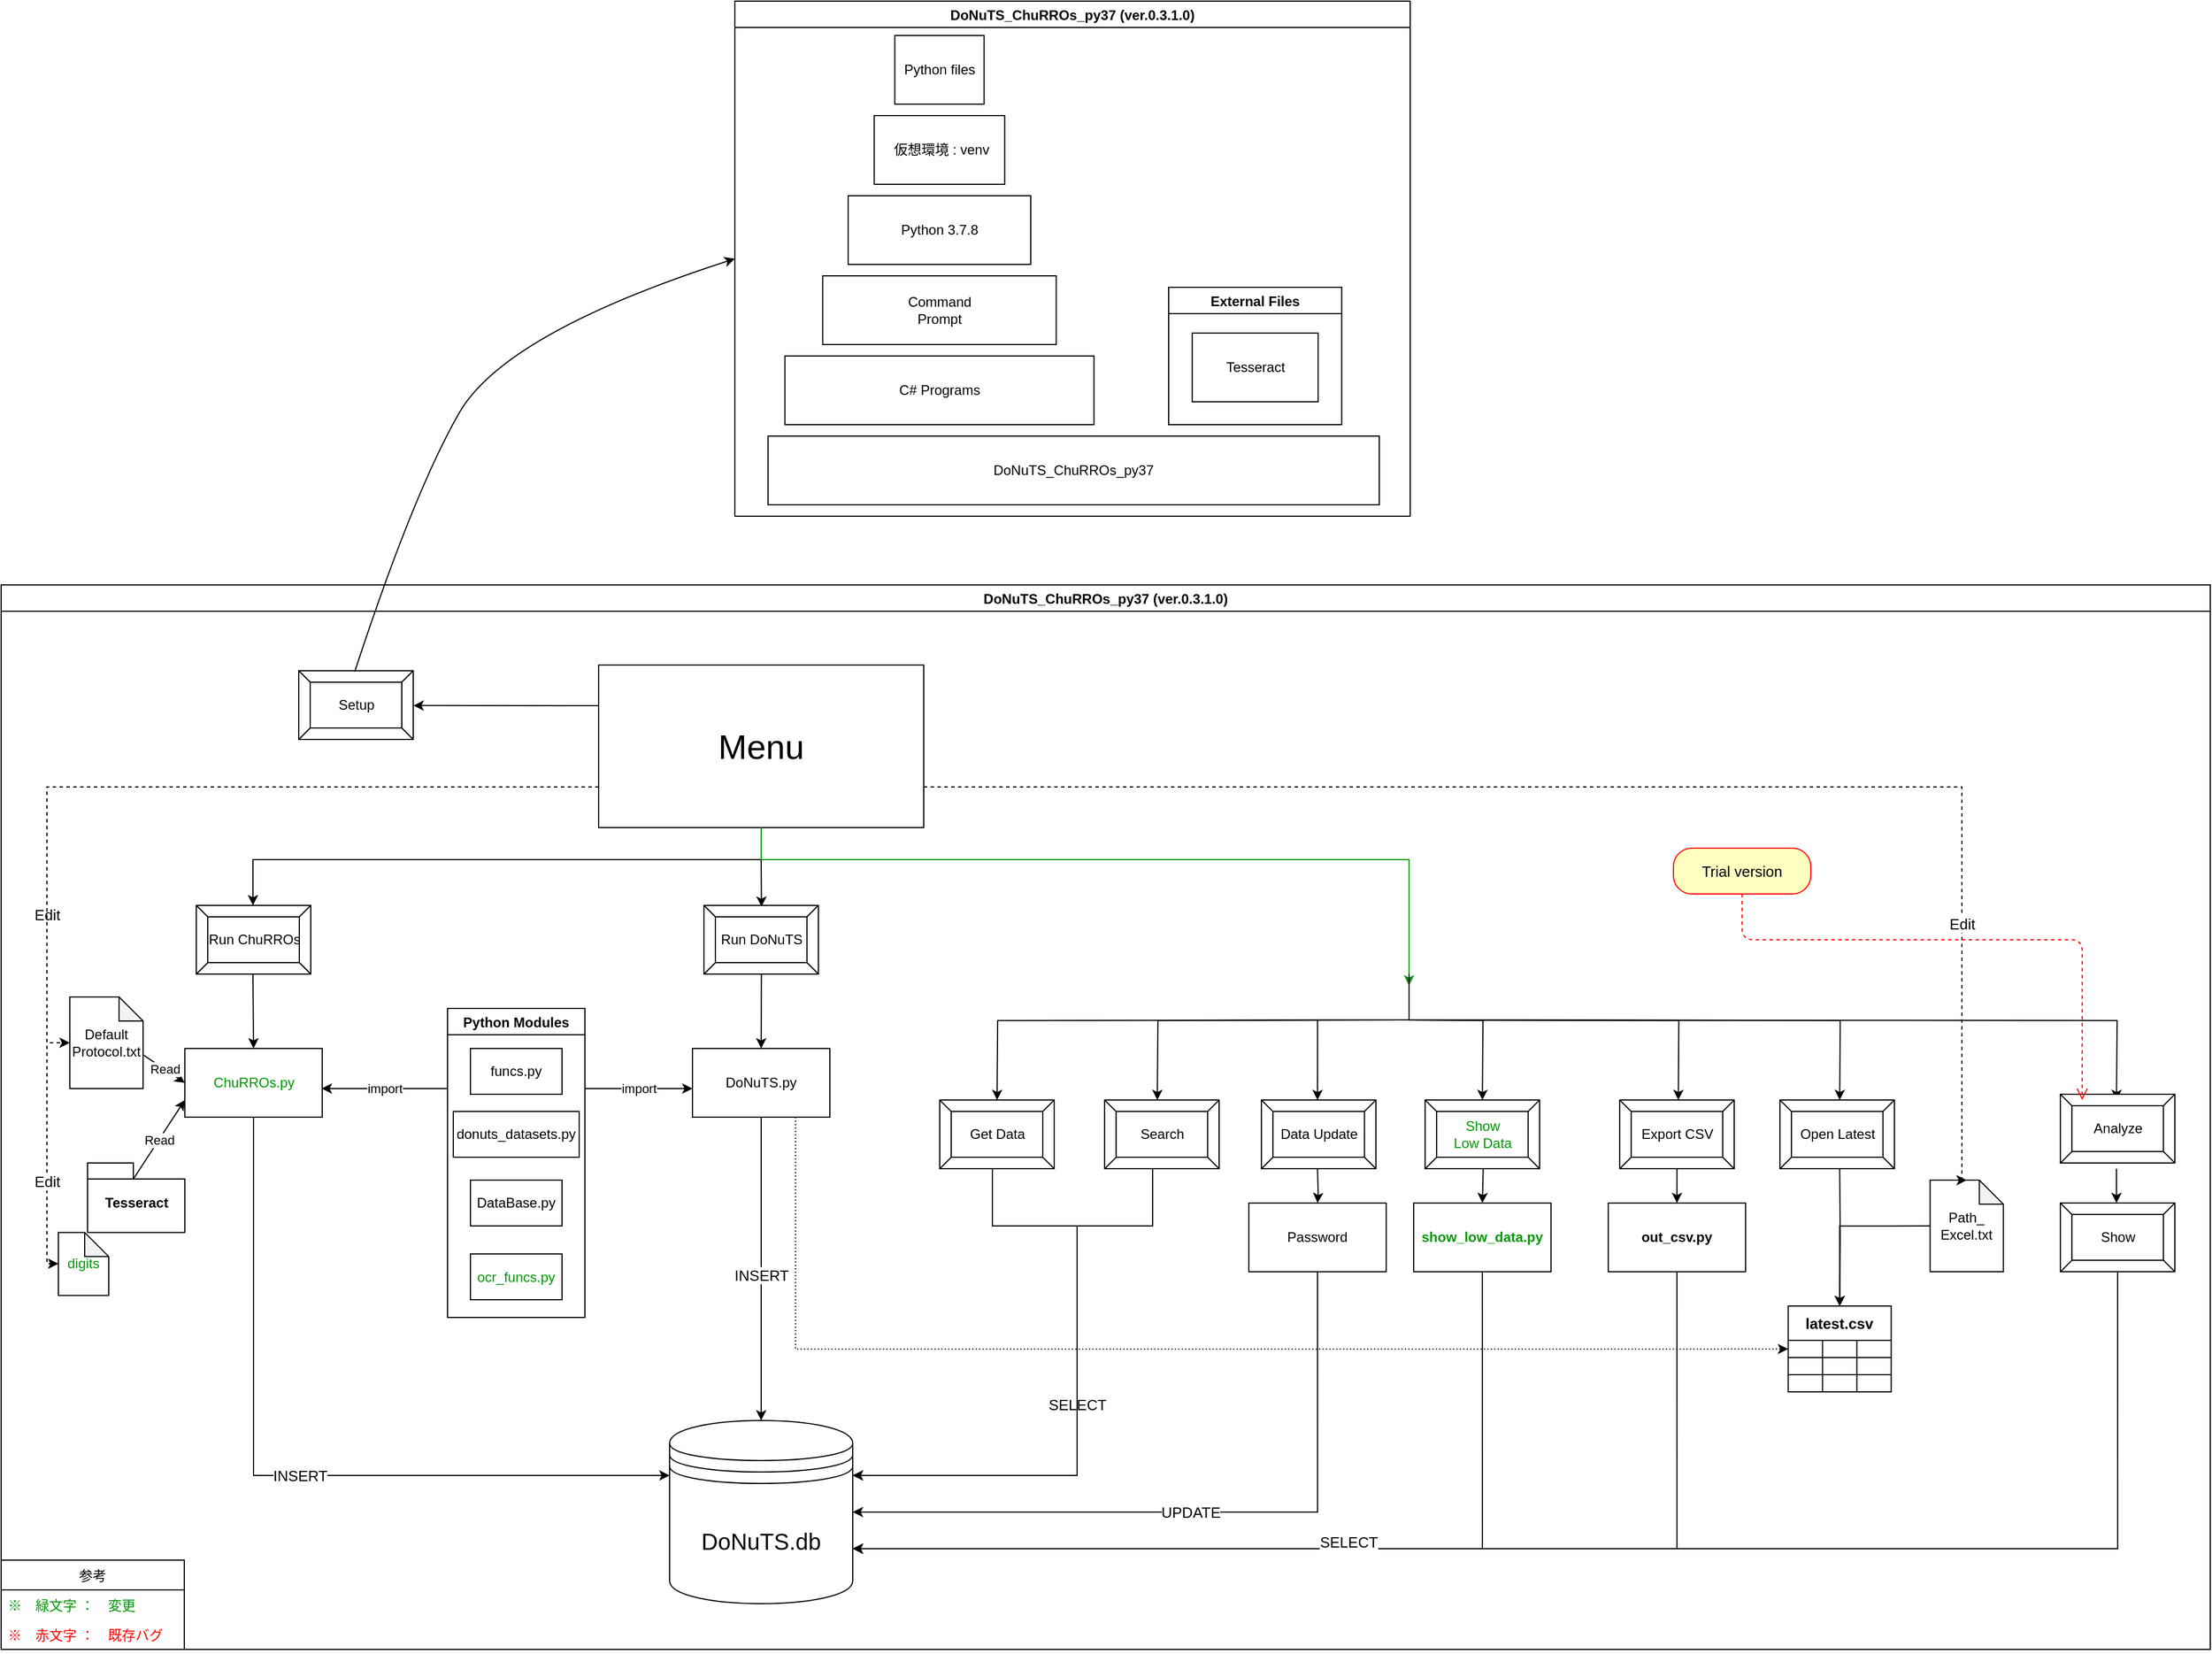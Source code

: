 <mxfile version="14.6.13" type="device"><diagram id="hFtA8oF1jo5b9-ZQdHIC" name="ページ1"><mxGraphModel dx="2378" dy="2378" grid="1" gridSize="10" guides="1" tooltips="1" connect="1" arrows="1" fold="1" page="1" pageScale="1" pageWidth="827" pageHeight="1169" math="0" shadow="0"><root><mxCell id="0"/><mxCell id="1" parent="0"/><mxCell id="qu4cTeqrcuANkq5eeZUC-40" value="" style="edgeStyle=orthogonalEdgeStyle;rounded=0;orthogonalLoop=1;jettySize=auto;html=1;entryX=0.503;entryY=0.019;entryDx=0;entryDy=0;entryPerimeter=0;" parent="1" source="qu4cTeqrcuANkq5eeZUC-38" target="I3XVPHtXzccxUveF5Yrp-20" edge="1"><mxGeometry relative="1" as="geometry"><mxPoint x="414" y="260.0" as="targetPoint"/></mxGeometry></mxCell><mxCell id="qu4cTeqrcuANkq5eeZUC-38" value="&lt;font style=&quot;font-size: 30px&quot;&gt;Menu&lt;/font&gt;" style="rounded=0;whiteSpace=wrap;html=1;" parent="1" vertex="1"><mxGeometry x="272" y="50" width="284" height="142" as="geometry"/></mxCell><mxCell id="qu4cTeqrcuANkq5eeZUC-46" value="" style="edgeStyle=orthogonalEdgeStyle;rounded=0;orthogonalLoop=1;jettySize=auto;html=1;exitX=0.5;exitY=1;exitDx=0;exitDy=0;entryX=0.5;entryY=0;entryDx=0;entryDy=0;" parent="1" source="qu4cTeqrcuANkq5eeZUC-38" edge="1"><mxGeometry relative="1" as="geometry"><mxPoint x="424" y="202" as="sourcePoint"/><mxPoint x="-30" y="260" as="targetPoint"/><Array as="points"><mxPoint x="414" y="220"/><mxPoint x="-30" y="220"/></Array></mxGeometry></mxCell><mxCell id="qu4cTeqrcuANkq5eeZUC-61" value="Python Modules" style="swimlane;" parent="1" vertex="1"><mxGeometry x="140" y="350" width="120" height="270" as="geometry"/></mxCell><mxCell id="qu4cTeqrcuANkq5eeZUC-62" value="funcs.py" style="rounded=0;whiteSpace=wrap;html=1;" parent="qu4cTeqrcuANkq5eeZUC-61" vertex="1"><mxGeometry x="20" y="35" width="80" height="40" as="geometry"/></mxCell><mxCell id="qu4cTeqrcuANkq5eeZUC-64" value="donuts_datasets.py" style="rounded=0;whiteSpace=wrap;html=1;" parent="qu4cTeqrcuANkq5eeZUC-61" vertex="1"><mxGeometry x="5" y="90" width="110" height="40" as="geometry"/></mxCell><mxCell id="qu4cTeqrcuANkq5eeZUC-65" value="DataBase.py" style="rounded=0;whiteSpace=wrap;html=1;" parent="qu4cTeqrcuANkq5eeZUC-61" vertex="1"><mxGeometry x="20" y="150" width="80" height="40" as="geometry"/></mxCell><mxCell id="qu4cTeqrcuANkq5eeZUC-66" value="&lt;font color=&quot;#009605&quot;&gt;ocr_funcs.py&lt;/font&gt;" style="rounded=0;whiteSpace=wrap;html=1;" parent="qu4cTeqrcuANkq5eeZUC-61" vertex="1"><mxGeometry x="20" y="214.5" width="80" height="40" as="geometry"/></mxCell><mxCell id="qu4cTeqrcuANkq5eeZUC-67" value="" style="endArrow=classic;html=1;entryX=1;entryY=0.5;entryDx=0;entryDy=0;" parent="1" edge="1"><mxGeometry relative="1" as="geometry"><mxPoint x="140" y="420" as="sourcePoint"/><mxPoint x="30" y="420.0" as="targetPoint"/></mxGeometry></mxCell><mxCell id="qu4cTeqrcuANkq5eeZUC-68" value="import" style="edgeLabel;resizable=0;html=1;align=center;verticalAlign=middle;" parent="qu4cTeqrcuANkq5eeZUC-67" connectable="0" vertex="1"><mxGeometry relative="1" as="geometry"/></mxCell><mxCell id="qu4cTeqrcuANkq5eeZUC-72" value="" style="endArrow=classic;html=1;entryX=0;entryY=0.5;entryDx=0;entryDy=0;" parent="1" edge="1"><mxGeometry relative="1" as="geometry"><mxPoint x="260" y="420" as="sourcePoint"/><mxPoint x="354" y="420" as="targetPoint"/></mxGeometry></mxCell><mxCell id="qu4cTeqrcuANkq5eeZUC-73" value="import" style="edgeLabel;resizable=0;html=1;align=center;verticalAlign=middle;" parent="qu4cTeqrcuANkq5eeZUC-72" connectable="0" vertex="1"><mxGeometry relative="1" as="geometry"/></mxCell><mxCell id="qu4cTeqrcuANkq5eeZUC-74" value="" style="endArrow=classic;html=1;exitX=0.5;exitY=1;exitDx=0;exitDy=0;entryX=0.5;entryY=0;entryDx=0;entryDy=0;" parent="1" target="I3XVPHtXzccxUveF5Yrp-1" edge="1"><mxGeometry width="50" height="50" relative="1" as="geometry"><mxPoint x="-30" y="320" as="sourcePoint"/><mxPoint x="-30" y="350.0" as="targetPoint"/></mxGeometry></mxCell><mxCell id="qu4cTeqrcuANkq5eeZUC-85" value="" style="edgeStyle=orthogonalEdgeStyle;rounded=0;orthogonalLoop=1;jettySize=auto;html=1;" parent="1" target="qu4cTeqrcuANkq5eeZUC-84" edge="1"><mxGeometry relative="1" as="geometry"><mxPoint x="900.06" y="490.06" as="sourcePoint"/></mxGeometry></mxCell><mxCell id="qu4cTeqrcuANkq5eeZUC-84" value="Password" style="rounded=0;whiteSpace=wrap;html=1;" parent="1" vertex="1"><mxGeometry x="840.06" y="520.06" width="120" height="60" as="geometry"/></mxCell><mxCell id="qu4cTeqrcuANkq5eeZUC-89" value="&lt;font style=&quot;font-size: 20px&quot;&gt;DoNuTS.db&lt;/font&gt;" style="shape=datastore;whiteSpace=wrap;html=1;" parent="1" vertex="1"><mxGeometry x="334" y="710" width="160" height="160" as="geometry"/></mxCell><mxCell id="qu4cTeqrcuANkq5eeZUC-94" value="" style="edgeStyle=orthogonalEdgeStyle;rounded=0;orthogonalLoop=1;jettySize=auto;html=1;exitX=0.5;exitY=1;exitDx=0;exitDy=0;entryX=0;entryY=0.3;entryDx=0;entryDy=0;" parent="1" source="I3XVPHtXzccxUveF5Yrp-1" target="qu4cTeqrcuANkq5eeZUC-89" edge="1"><mxGeometry relative="1" as="geometry"><mxPoint x="-30" y="570.0" as="sourcePoint"/><mxPoint x="80" y="798" as="targetPoint"/></mxGeometry></mxCell><mxCell id="qu4cTeqrcuANkq5eeZUC-95" value="INSERT" style="edgeLabel;html=1;align=center;verticalAlign=middle;resizable=0;points=[];fontSize=13;" parent="qu4cTeqrcuANkq5eeZUC-94" vertex="1" connectable="0"><mxGeometry x="0.043" relative="1" as="geometry"><mxPoint as="offset"/></mxGeometry></mxCell><mxCell id="qu4cTeqrcuANkq5eeZUC-96" value="" style="edgeStyle=orthogonalEdgeStyle;rounded=0;orthogonalLoop=1;jettySize=auto;html=1;exitX=0.5;exitY=1;exitDx=0;exitDy=0;entryX=0.5;entryY=0;entryDx=0;entryDy=0;" parent="1" target="qu4cTeqrcuANkq5eeZUC-89" edge="1" source="I3XVPHtXzccxUveF5Yrp-8"><mxGeometry relative="1" as="geometry"><mxPoint x="414" y="460" as="sourcePoint"/><mxPoint x="344" y="768" as="targetPoint"/></mxGeometry></mxCell><mxCell id="qu4cTeqrcuANkq5eeZUC-97" value="INSERT" style="edgeLabel;html=1;align=center;verticalAlign=middle;resizable=0;points=[];fontSize=13;" parent="qu4cTeqrcuANkq5eeZUC-96" vertex="1" connectable="0"><mxGeometry x="0.043" relative="1" as="geometry"><mxPoint as="offset"/></mxGeometry></mxCell><mxCell id="qu4cTeqrcuANkq5eeZUC-104" value="" style="group" parent="1" vertex="1" connectable="0"><mxGeometry x="616" y="540" width="140" height="218" as="geometry"/></mxCell><mxCell id="qu4cTeqrcuANkq5eeZUC-98" value="" style="edgeStyle=orthogonalEdgeStyle;rounded=0;orthogonalLoop=1;jettySize=auto;html=1;exitX=0.5;exitY=1;exitDx=0;exitDy=0;entryX=1;entryY=0.3;entryDx=0;entryDy=0;" parent="qu4cTeqrcuANkq5eeZUC-104" target="qu4cTeqrcuANkq5eeZUC-89" edge="1"><mxGeometry relative="1" as="geometry"><mxPoint y="-52.742" as="sourcePoint"/><mxPoint x="-0.5" y="166.528" as="targetPoint"/><Array as="points"><mxPoint/><mxPoint x="74"/><mxPoint x="74" y="218"/></Array></mxGeometry></mxCell><mxCell id="qu4cTeqrcuANkq5eeZUC-99" value="SELECT" style="edgeLabel;html=1;align=center;verticalAlign=middle;resizable=0;points=[];fontSize=13;" parent="qu4cTeqrcuANkq5eeZUC-98" vertex="1" connectable="0"><mxGeometry x="0.043" relative="1" as="geometry"><mxPoint as="offset"/></mxGeometry></mxCell><mxCell id="qu4cTeqrcuANkq5eeZUC-102" value="" style="edgeStyle=orthogonalEdgeStyle;rounded=0;orthogonalLoop=1;jettySize=auto;html=1;exitX=0.5;exitY=1;exitDx=0;exitDy=0;entryX=1;entryY=0.3;entryDx=0;entryDy=0;" parent="qu4cTeqrcuANkq5eeZUC-104" target="qu4cTeqrcuANkq5eeZUC-89" edge="1"><mxGeometry relative="1" as="geometry"><mxPoint x="140" y="-52.742" as="sourcePoint"/><mxPoint x="-112" y="225.569" as="targetPoint"/><Array as="points"><mxPoint x="140"/><mxPoint x="74"/><mxPoint x="74" y="218"/></Array></mxGeometry></mxCell><mxCell id="qu4cTeqrcuANkq5eeZUC-105" value="" style="edgeStyle=orthogonalEdgeStyle;rounded=0;orthogonalLoop=1;jettySize=auto;html=1;exitX=0.5;exitY=1;exitDx=0;exitDy=0;entryX=1;entryY=0.5;entryDx=0;entryDy=0;" parent="1" source="qu4cTeqrcuANkq5eeZUC-84" target="qu4cTeqrcuANkq5eeZUC-89" edge="1"><mxGeometry relative="1" as="geometry"><mxPoint x="895.5" y="520" as="sourcePoint"/><mxPoint x="895.5" y="770" as="targetPoint"/></mxGeometry></mxCell><mxCell id="qu4cTeqrcuANkq5eeZUC-106" value="UPDATE" style="edgeLabel;html=1;align=center;verticalAlign=middle;resizable=0;points=[];fontSize=13;" parent="qu4cTeqrcuANkq5eeZUC-105" vertex="1" connectable="0"><mxGeometry x="0.043" relative="1" as="geometry"><mxPoint as="offset"/></mxGeometry></mxCell><mxCell id="qu4cTeqrcuANkq5eeZUC-115" value="latest.csv" style="shape=table;html=1;whiteSpace=wrap;startSize=30;container=1;collapsible=0;childLayout=tableLayout;fontStyle=1;align=center;fontSize=13;" parent="1" vertex="1"><mxGeometry x="1311.24" y="610.06" width="90" height="75" as="geometry"/></mxCell><mxCell id="qu4cTeqrcuANkq5eeZUC-116" value="" style="shape=partialRectangle;html=1;whiteSpace=wrap;collapsible=0;dropTarget=0;pointerEvents=0;fillColor=none;top=0;left=0;bottom=0;right=0;points=[[0,0.5],[1,0.5]];portConstraint=eastwest;" parent="qu4cTeqrcuANkq5eeZUC-115" vertex="1"><mxGeometry y="30" width="90" height="15" as="geometry"/></mxCell><mxCell id="qu4cTeqrcuANkq5eeZUC-117" value="" style="shape=partialRectangle;html=1;whiteSpace=wrap;connectable=0;fillColor=none;top=0;left=0;bottom=0;right=0;overflow=hidden;" parent="qu4cTeqrcuANkq5eeZUC-116" vertex="1"><mxGeometry width="30" height="15" as="geometry"/></mxCell><mxCell id="qu4cTeqrcuANkq5eeZUC-118" value="" style="shape=partialRectangle;html=1;whiteSpace=wrap;connectable=0;fillColor=none;top=0;left=0;bottom=0;right=0;overflow=hidden;" parent="qu4cTeqrcuANkq5eeZUC-116" vertex="1"><mxGeometry x="30" width="30" height="15" as="geometry"/></mxCell><mxCell id="qu4cTeqrcuANkq5eeZUC-119" value="" style="shape=partialRectangle;html=1;whiteSpace=wrap;connectable=0;fillColor=none;top=0;left=0;bottom=0;right=0;overflow=hidden;" parent="qu4cTeqrcuANkq5eeZUC-116" vertex="1"><mxGeometry x="60" width="30" height="15" as="geometry"/></mxCell><mxCell id="qu4cTeqrcuANkq5eeZUC-120" value="" style="shape=partialRectangle;html=1;whiteSpace=wrap;collapsible=0;dropTarget=0;pointerEvents=0;fillColor=none;top=0;left=0;bottom=0;right=0;points=[[0,0.5],[1,0.5]];portConstraint=eastwest;" parent="qu4cTeqrcuANkq5eeZUC-115" vertex="1"><mxGeometry y="45" width="90" height="15" as="geometry"/></mxCell><mxCell id="qu4cTeqrcuANkq5eeZUC-121" value="" style="shape=partialRectangle;html=1;whiteSpace=wrap;connectable=0;fillColor=none;top=0;left=0;bottom=0;right=0;overflow=hidden;" parent="qu4cTeqrcuANkq5eeZUC-120" vertex="1"><mxGeometry width="30" height="15" as="geometry"/></mxCell><mxCell id="qu4cTeqrcuANkq5eeZUC-122" value="" style="shape=partialRectangle;html=1;whiteSpace=wrap;connectable=0;fillColor=none;top=0;left=0;bottom=0;right=0;overflow=hidden;" parent="qu4cTeqrcuANkq5eeZUC-120" vertex="1"><mxGeometry x="30" width="30" height="15" as="geometry"/></mxCell><mxCell id="qu4cTeqrcuANkq5eeZUC-123" value="" style="shape=partialRectangle;html=1;whiteSpace=wrap;connectable=0;fillColor=none;top=0;left=0;bottom=0;right=0;overflow=hidden;" parent="qu4cTeqrcuANkq5eeZUC-120" vertex="1"><mxGeometry x="60" width="30" height="15" as="geometry"/></mxCell><mxCell id="qu4cTeqrcuANkq5eeZUC-124" value="" style="shape=partialRectangle;html=1;whiteSpace=wrap;collapsible=0;dropTarget=0;pointerEvents=0;fillColor=none;top=0;left=0;bottom=0;right=0;points=[[0,0.5],[1,0.5]];portConstraint=eastwest;" parent="qu4cTeqrcuANkq5eeZUC-115" vertex="1"><mxGeometry y="60" width="90" height="15" as="geometry"/></mxCell><mxCell id="qu4cTeqrcuANkq5eeZUC-125" value="" style="shape=partialRectangle;html=1;whiteSpace=wrap;connectable=0;fillColor=none;top=0;left=0;bottom=0;right=0;overflow=hidden;" parent="qu4cTeqrcuANkq5eeZUC-124" vertex="1"><mxGeometry width="30" height="15" as="geometry"/></mxCell><mxCell id="qu4cTeqrcuANkq5eeZUC-126" value="" style="shape=partialRectangle;html=1;whiteSpace=wrap;connectable=0;fillColor=none;top=0;left=0;bottom=0;right=0;overflow=hidden;" parent="qu4cTeqrcuANkq5eeZUC-124" vertex="1"><mxGeometry x="30" width="30" height="15" as="geometry"/></mxCell><mxCell id="qu4cTeqrcuANkq5eeZUC-127" value="" style="shape=partialRectangle;html=1;whiteSpace=wrap;connectable=0;fillColor=none;top=0;left=0;bottom=0;right=0;overflow=hidden;" parent="qu4cTeqrcuANkq5eeZUC-124" vertex="1"><mxGeometry x="60" width="30" height="15" as="geometry"/></mxCell><mxCell id="qu4cTeqrcuANkq5eeZUC-135" value="" style="edgeStyle=orthogonalEdgeStyle;rounded=0;orthogonalLoop=1;jettySize=auto;html=1;dashed=1;dashPattern=1 2;entryX=0;entryY=0.5;entryDx=0;entryDy=0;exitX=0.75;exitY=1;exitDx=0;exitDy=0;" parent="1" target="qu4cTeqrcuANkq5eeZUC-116" edge="1" source="I3XVPHtXzccxUveF5Yrp-8"><mxGeometry relative="1" as="geometry"><mxPoint x="470" y="460" as="sourcePoint"/><mxPoint x="1040" y="600" as="targetPoint"/><Array as="points"><mxPoint x="444" y="648"/></Array></mxGeometry></mxCell><mxCell id="qu4cTeqrcuANkq5eeZUC-139" value="" style="edgeStyle=orthogonalEdgeStyle;rounded=0;orthogonalLoop=1;jettySize=auto;html=1;exitX=0.5;exitY=1;exitDx=0;exitDy=0;entryX=0.5;entryY=0;entryDx=0;entryDy=0;" parent="1" target="qu4cTeqrcuANkq5eeZUC-115" edge="1"><mxGeometry relative="1" as="geometry"><mxPoint x="1356.24" y="490.06" as="sourcePoint"/><mxPoint x="1356.24" y="580.06" as="targetPoint"/></mxGeometry></mxCell><mxCell id="qu4cTeqrcuANkq5eeZUC-141" value="Path_&lt;br&gt;Excel.txt" style="shape=note;whiteSpace=wrap;html=1;backgroundOutline=1;darkOpacity=0.05;size=21;" parent="1" vertex="1"><mxGeometry x="1435.24" y="500.06" width="64" height="80" as="geometry"/></mxCell><mxCell id="qu4cTeqrcuANkq5eeZUC-142" value="" style="edgeStyle=orthogonalEdgeStyle;rounded=0;orthogonalLoop=1;jettySize=auto;html=1;exitX=0;exitY=0.5;exitDx=0;exitDy=0;entryX=0.5;entryY=0;entryDx=0;entryDy=0;exitPerimeter=0;" parent="1" source="qu4cTeqrcuANkq5eeZUC-141" target="qu4cTeqrcuANkq5eeZUC-115" edge="1"><mxGeometry relative="1" as="geometry"><mxPoint x="1366.24" y="500.06" as="sourcePoint"/><mxPoint x="1366.24" y="597.06" as="targetPoint"/><Array as="points"><mxPoint x="1356.24" y="540.06"/></Array></mxGeometry></mxCell><mxCell id="qu4cTeqrcuANkq5eeZUC-146" value="" style="edgeStyle=orthogonalEdgeStyle;rounded=0;orthogonalLoop=1;jettySize=auto;html=1;exitX=0.5;exitY=1;exitDx=0;exitDy=0;entryX=0.5;entryY=0;entryDx=0;entryDy=0;" parent="1" target="I3XVPHtXzccxUveF5Yrp-10" edge="1"><mxGeometry relative="1" as="geometry"><mxPoint x="1215.24" y="490.06" as="sourcePoint"/><mxPoint x="1284.06" y="510.06" as="targetPoint"/></mxGeometry></mxCell><mxCell id="qu4cTeqrcuANkq5eeZUC-155" value="" style="edgeStyle=orthogonalEdgeStyle;rounded=0;orthogonalLoop=1;jettySize=auto;html=1;exitX=0.5;exitY=1;exitDx=0;exitDy=0;entryX=0.5;entryY=0;entryDx=0;entryDy=0;" parent="1" target="I3XVPHtXzccxUveF5Yrp-9" edge="1"><mxGeometry relative="1" as="geometry"><mxPoint x="1044.82" y="490.06" as="sourcePoint"/><mxPoint x="1064.06" y="510.06" as="targetPoint"/></mxGeometry></mxCell><mxCell id="qu4cTeqrcuANkq5eeZUC-158" value="" style="group" parent="1" vertex="1" connectable="0"><mxGeometry x="1041" y="822" width="170" as="geometry"/></mxCell><mxCell id="qu4cTeqrcuANkq5eeZUC-161" value="" style="edgeStyle=orthogonalEdgeStyle;rounded=0;orthogonalLoop=1;jettySize=auto;html=1;exitX=0.5;exitY=1;exitDx=0;exitDy=0;strokeColor=#009605;" parent="1" source="qu4cTeqrcuANkq5eeZUC-38" edge="1"><mxGeometry relative="1" as="geometry"><mxPoint x="424" y="202" as="sourcePoint"/><mxPoint x="980" y="330" as="targetPoint"/><Array as="points"><mxPoint x="414" y="220"/><mxPoint x="980" y="220"/></Array></mxGeometry></mxCell><mxCell id="qu4cTeqrcuANkq5eeZUC-162" value="" style="edgeStyle=orthogonalEdgeStyle;rounded=0;orthogonalLoop=1;jettySize=auto;html=1;exitX=0.5;exitY=1;exitDx=0;exitDy=0;entryX=0.5;entryY=0;entryDx=0;entryDy=0;" parent="1" edge="1"><mxGeometry relative="1" as="geometry"><mxPoint x="974.06" y="360.06" as="sourcePoint"/><mxPoint x="620.06" y="430.06" as="targetPoint"/></mxGeometry></mxCell><mxCell id="qu4cTeqrcuANkq5eeZUC-163" value="" style="edgeStyle=orthogonalEdgeStyle;rounded=0;orthogonalLoop=1;jettySize=auto;html=1;exitX=0.5;exitY=1;exitDx=0;exitDy=0;entryX=0.5;entryY=0;entryDx=0;entryDy=0;" parent="1" edge="1"><mxGeometry relative="1" as="geometry"><mxPoint x="974.06" y="360.06" as="sourcePoint"/><mxPoint x="760.06" y="430.06" as="targetPoint"/></mxGeometry></mxCell><mxCell id="qu4cTeqrcuANkq5eeZUC-164" value="" style="edgeStyle=orthogonalEdgeStyle;rounded=0;orthogonalLoop=1;jettySize=auto;html=1;exitX=0.5;exitY=1;exitDx=0;exitDy=0;entryX=0.5;entryY=0;entryDx=0;entryDy=0;exitPerimeter=0;" parent="1" edge="1"><mxGeometry relative="1" as="geometry"><mxPoint x="980" y="320" as="sourcePoint"/><mxPoint x="900.06" y="430.06" as="targetPoint"/><Array as="points"><mxPoint x="980" y="360"/><mxPoint x="900" y="360"/></Array></mxGeometry></mxCell><mxCell id="qu4cTeqrcuANkq5eeZUC-165" value="" style="edgeStyle=orthogonalEdgeStyle;rounded=0;orthogonalLoop=1;jettySize=auto;html=1;exitX=0.5;exitY=1;exitDx=0;exitDy=0;" parent="1" edge="1"><mxGeometry relative="1" as="geometry"><mxPoint x="974.06" y="360.06" as="sourcePoint"/><mxPoint x="1044.06" y="430.06" as="targetPoint"/></mxGeometry></mxCell><mxCell id="qu4cTeqrcuANkq5eeZUC-166" value="" style="edgeStyle=orthogonalEdgeStyle;rounded=0;orthogonalLoop=1;jettySize=auto;html=1;exitX=0.5;exitY=1;exitDx=0;exitDy=0;entryX=0.5;entryY=0;entryDx=0;entryDy=0;" parent="1" edge="1"><mxGeometry relative="1" as="geometry"><mxPoint x="974.06" y="360.06" as="sourcePoint"/><mxPoint x="1215.24" y="430.06" as="targetPoint"/></mxGeometry></mxCell><mxCell id="qu4cTeqrcuANkq5eeZUC-167" value="" style="edgeStyle=orthogonalEdgeStyle;rounded=0;orthogonalLoop=1;jettySize=auto;html=1;exitX=0.5;exitY=1;exitDx=0;exitDy=0;entryX=0.5;entryY=0;entryDx=0;entryDy=0;" parent="1" edge="1"><mxGeometry relative="1" as="geometry"><mxPoint x="974.06" y="360.06" as="sourcePoint"/><mxPoint x="1356.24" y="430.06" as="targetPoint"/></mxGeometry></mxCell><mxCell id="qu4cTeqrcuANkq5eeZUC-168" value="" style="edgeStyle=orthogonalEdgeStyle;rounded=0;orthogonalLoop=1;jettySize=auto;html=1;exitX=0.5;exitY=1;exitDx=0;exitDy=0;entryX=0.5;entryY=0;entryDx=0;entryDy=0;" parent="1" edge="1"><mxGeometry relative="1" as="geometry"><mxPoint x="974.06" y="360.06" as="sourcePoint"/><mxPoint x="1598.06" y="430.06" as="targetPoint"/></mxGeometry></mxCell><mxCell id="qu4cTeqrcuANkq5eeZUC-171" value="" style="edgeStyle=orthogonalEdgeStyle;rounded=0;orthogonalLoop=1;jettySize=auto;html=1;exitX=0.5;exitY=1;exitDx=0;exitDy=0;entryX=1;entryY=0.7;entryDx=0;entryDy=0;startArrow=none;" parent="1" source="I3XVPHtXzccxUveF5Yrp-32" target="qu4cTeqrcuANkq5eeZUC-89" edge="1"><mxGeometry relative="1" as="geometry"><mxPoint x="1593.5" y="520" as="sourcePoint"/><mxPoint x="1192" y="790" as="targetPoint"/><Array as="points"/></mxGeometry></mxCell><mxCell id="qu4cTeqrcuANkq5eeZUC-173" value="" style="edgeStyle=orthogonalEdgeStyle;rounded=0;orthogonalLoop=1;jettySize=auto;html=1;exitX=0.5;exitY=1;exitDx=0;exitDy=0;entryX=0.5;entryY=0;entryDx=0;entryDy=0;" parent="1" edge="1"><mxGeometry relative="1" as="geometry"><mxPoint x="1598.06" y="490.06" as="sourcePoint"/><mxPoint x="1598.06" y="520.06" as="targetPoint"/></mxGeometry></mxCell><mxCell id="qu4cTeqrcuANkq5eeZUC-174" value="" style="edgeStyle=orthogonalEdgeStyle;rounded=0;orthogonalLoop=1;jettySize=auto;html=1;exitX=0;exitY=0.75;exitDx=0;exitDy=0;entryX=0;entryY=0.5;entryDx=0;entryDy=0;entryPerimeter=0;dashed=1;" parent="1" source="qu4cTeqrcuANkq5eeZUC-38" target="I3XVPHtXzccxUveF5Yrp-3" edge="1"><mxGeometry relative="1" as="geometry"><mxPoint x="424" y="202" as="sourcePoint"/><mxPoint x="-120" y="520.71" as="targetPoint"/><Array as="points"><mxPoint x="-210" y="157"/><mxPoint x="-210" y="380"/></Array></mxGeometry></mxCell><mxCell id="qu4cTeqrcuANkq5eeZUC-175" value="Edit" style="edgeLabel;html=1;align=center;verticalAlign=middle;resizable=0;points=[];fontSize=13;" parent="qu4cTeqrcuANkq5eeZUC-174" vertex="1" connectable="0"><mxGeometry x="0.636" relative="1" as="geometry"><mxPoint as="offset"/></mxGeometry></mxCell><mxCell id="qu4cTeqrcuANkq5eeZUC-176" value="" style="edgeStyle=orthogonalEdgeStyle;rounded=0;orthogonalLoop=1;jettySize=auto;html=1;exitX=1;exitY=0.75;exitDx=0;exitDy=0;entryX=0.5;entryY=0;entryDx=0;entryDy=0;entryPerimeter=0;dashed=1;" parent="1" source="qu4cTeqrcuANkq5eeZUC-38" target="qu4cTeqrcuANkq5eeZUC-141" edge="1"><mxGeometry relative="1" as="geometry"><mxPoint x="282" y="131" as="sourcePoint"/><mxPoint x="-110" y="530.71" as="targetPoint"/><Array as="points"><mxPoint x="1463" y="157"/><mxPoint x="1463" y="500"/></Array></mxGeometry></mxCell><mxCell id="qu4cTeqrcuANkq5eeZUC-177" value="Edit" style="edgeLabel;html=1;align=center;verticalAlign=middle;resizable=0;points=[];fontSize=13;" parent="qu4cTeqrcuANkq5eeZUC-176" vertex="1" connectable="0"><mxGeometry x="0.636" relative="1" as="geometry"><mxPoint as="offset"/></mxGeometry></mxCell><mxCell id="qu4cTeqrcuANkq5eeZUC-182" value="DoNuTS_ChuRROs_py37 (ver.0.3.1.0)" style="swimlane;" parent="1" vertex="1"><mxGeometry x="-250" y="-20" width="1930" height="930" as="geometry"/></mxCell><mxCell id="I3XVPHtXzccxUveF5Yrp-1" value="&lt;font color=&quot;#009605&quot;&gt;ChuRROs.py&lt;/font&gt;" style="rounded=0;whiteSpace=wrap;html=1;" parent="qu4cTeqrcuANkq5eeZUC-182" vertex="1"><mxGeometry x="160.5" y="405" width="120" height="60" as="geometry"/></mxCell><mxCell id="I3XVPHtXzccxUveF5Yrp-2" value="Tesseract" style="shape=folder;fontStyle=1;spacingTop=10;tabWidth=40;tabHeight=14;tabPosition=left;html=1;" parent="qu4cTeqrcuANkq5eeZUC-182" vertex="1"><mxGeometry x="75.5" y="505.06" width="85" height="60.71" as="geometry"/></mxCell><mxCell id="I3XVPHtXzccxUveF5Yrp-3" value="Default&lt;br&gt;Protocol.txt" style="shape=note;whiteSpace=wrap;html=1;backgroundOutline=1;darkOpacity=0.05;size=21;" parent="qu4cTeqrcuANkq5eeZUC-182" vertex="1"><mxGeometry x="60" y="360" width="64" height="80" as="geometry"/></mxCell><mxCell id="I3XVPHtXzccxUveF5Yrp-4" value="" style="endArrow=classic;html=1;exitX=0;exitY=0;exitDx=64;exitDy=50.5;exitPerimeter=0;entryX=0;entryY=0.5;entryDx=0;entryDy=0;" parent="qu4cTeqrcuANkq5eeZUC-182" source="I3XVPHtXzccxUveF5Yrp-3" target="I3XVPHtXzccxUveF5Yrp-1" edge="1"><mxGeometry relative="1" as="geometry"><mxPoint x="501.5" y="175" as="sourcePoint"/><mxPoint x="150" y="380" as="targetPoint"/></mxGeometry></mxCell><mxCell id="I3XVPHtXzccxUveF5Yrp-5" value="Read" style="edgeLabel;resizable=0;html=1;align=center;verticalAlign=middle;" parent="I3XVPHtXzccxUveF5Yrp-4" connectable="0" vertex="1"><mxGeometry relative="1" as="geometry"/></mxCell><mxCell id="I3XVPHtXzccxUveF5Yrp-6" value="" style="endArrow=classic;html=1;exitX=0;exitY=0;exitDx=40;exitDy=14;exitPerimeter=0;entryX=0;entryY=0.75;entryDx=0;entryDy=0;" parent="qu4cTeqrcuANkq5eeZUC-182" source="I3XVPHtXzccxUveF5Yrp-2" target="I3XVPHtXzccxUveF5Yrp-1" edge="1"><mxGeometry relative="1" as="geometry"><mxPoint x="309.5" y="155.71" as="sourcePoint"/><mxPoint x="337.5" y="125" as="targetPoint"/></mxGeometry></mxCell><mxCell id="I3XVPHtXzccxUveF5Yrp-7" value="Read" style="edgeLabel;resizable=0;html=1;align=center;verticalAlign=middle;" parent="I3XVPHtXzccxUveF5Yrp-6" connectable="0" vertex="1"><mxGeometry relative="1" as="geometry"/></mxCell><mxCell id="I3XVPHtXzccxUveF5Yrp-8" value="DoNuTS.py" style="rounded=0;whiteSpace=wrap;html=1;" parent="qu4cTeqrcuANkq5eeZUC-182" vertex="1"><mxGeometry x="604" y="405" width="120" height="60" as="geometry"/></mxCell><mxCell id="I3XVPHtXzccxUveF5Yrp-9" value="&lt;span style=&quot;font-weight: 700&quot;&gt;&lt;font color=&quot;#009605&quot;&gt;show_low_data.py&lt;/font&gt;&lt;/span&gt;" style="rounded=0;whiteSpace=wrap;html=1;" parent="qu4cTeqrcuANkq5eeZUC-182" vertex="1"><mxGeometry x="1234.06" y="540.06" width="120" height="60" as="geometry"/></mxCell><mxCell id="I3XVPHtXzccxUveF5Yrp-10" value="&lt;span style=&quot;font-weight: 700&quot;&gt;out_csv.py&lt;/span&gt;" style="rounded=0;whiteSpace=wrap;html=1;" parent="qu4cTeqrcuANkq5eeZUC-182" vertex="1"><mxGeometry x="1404.06" y="540.06" width="120" height="60" as="geometry"/></mxCell><mxCell id="I3XVPHtXzccxUveF5Yrp-20" value="&lt;span&gt;Run DoNuTS&lt;/span&gt;" style="labelPosition=center;verticalLabelPosition=middle;align=center;html=1;shape=mxgraph.basic.button;dx=10;" parent="qu4cTeqrcuANkq5eeZUC-182" vertex="1"><mxGeometry x="614" y="280" width="100" height="60" as="geometry"/></mxCell><mxCell id="qu4cTeqrcuANkq5eeZUC-42" value="" style="endArrow=classic;html=1;exitX=0.502;exitY=1.009;exitDx=0;exitDy=0;entryX=0.5;entryY=0;entryDx=0;entryDy=0;exitPerimeter=0;" parent="qu4cTeqrcuANkq5eeZUC-182" source="I3XVPHtXzccxUveF5Yrp-20" target="I3XVPHtXzccxUveF5Yrp-8" edge="1"><mxGeometry width="50" height="50" relative="1" as="geometry"><mxPoint x="664" y="340.0" as="sourcePoint"/><mxPoint x="664" y="370" as="targetPoint"/></mxGeometry></mxCell><mxCell id="I3XVPHtXzccxUveF5Yrp-23" value="&lt;span&gt;Run ChuRROs&lt;/span&gt;" style="labelPosition=center;verticalLabelPosition=middle;align=center;html=1;shape=mxgraph.basic.button;dx=10;" parent="qu4cTeqrcuANkq5eeZUC-182" vertex="1"><mxGeometry x="170.5" y="280" width="100" height="60" as="geometry"/></mxCell><mxCell id="I3XVPHtXzccxUveF5Yrp-25" value="&lt;span&gt;Get Data&lt;/span&gt;" style="labelPosition=center;verticalLabelPosition=middle;align=center;html=1;shape=mxgraph.basic.button;dx=10;" parent="qu4cTeqrcuANkq5eeZUC-182" vertex="1"><mxGeometry x="820" y="450.06" width="100" height="60" as="geometry"/></mxCell><mxCell id="I3XVPHtXzccxUveF5Yrp-26" value="&lt;span&gt;Search&lt;/span&gt;" style="labelPosition=center;verticalLabelPosition=middle;align=center;html=1;shape=mxgraph.basic.button;dx=10;" parent="qu4cTeqrcuANkq5eeZUC-182" vertex="1"><mxGeometry x="964.06" y="450.06" width="100" height="60" as="geometry"/></mxCell><mxCell id="I3XVPHtXzccxUveF5Yrp-27" value="&lt;span&gt;Data Update&lt;/span&gt;" style="labelPosition=center;verticalLabelPosition=middle;align=center;html=1;shape=mxgraph.basic.button;dx=10;" parent="qu4cTeqrcuANkq5eeZUC-182" vertex="1"><mxGeometry x="1101.06" y="450.06" width="100" height="60" as="geometry"/></mxCell><mxCell id="I3XVPHtXzccxUveF5Yrp-28" value="&lt;font color=&quot;#009605&quot;&gt;Show&lt;br&gt;Low Data&lt;/font&gt;" style="labelPosition=center;verticalLabelPosition=middle;align=center;html=1;shape=mxgraph.basic.button;dx=10;" parent="qu4cTeqrcuANkq5eeZUC-182" vertex="1"><mxGeometry x="1244.06" y="450.06" width="100" height="60" as="geometry"/></mxCell><mxCell id="I3XVPHtXzccxUveF5Yrp-29" value="&lt;span&gt;Export CSV&lt;/span&gt;" style="labelPosition=center;verticalLabelPosition=middle;align=center;html=1;shape=mxgraph.basic.button;dx=10;" parent="qu4cTeqrcuANkq5eeZUC-182" vertex="1"><mxGeometry x="1414.06" y="450.06" width="100" height="60" as="geometry"/></mxCell><mxCell id="I3XVPHtXzccxUveF5Yrp-30" value="&lt;span&gt;Open Latest&lt;/span&gt;" style="labelPosition=center;verticalLabelPosition=middle;align=center;html=1;shape=mxgraph.basic.button;dx=10;" parent="qu4cTeqrcuANkq5eeZUC-182" vertex="1"><mxGeometry x="1554.06" y="450.06" width="100" height="60" as="geometry"/></mxCell><mxCell id="I3XVPHtXzccxUveF5Yrp-31" value="Analyze" style="labelPosition=center;verticalLabelPosition=middle;align=center;html=1;shape=mxgraph.basic.button;dx=10;" parent="qu4cTeqrcuANkq5eeZUC-182" vertex="1"><mxGeometry x="1799.06" y="445.06" width="100" height="60" as="geometry"/></mxCell><mxCell id="qu4cTeqrcuANkq5eeZUC-179" value="Trial version" style="rounded=1;whiteSpace=wrap;html=1;arcSize=40;fontColor=#000000;fillColor=#ffffc0;strokeColor=#ff0000;fontSize=13;" parent="qu4cTeqrcuANkq5eeZUC-182" vertex="1"><mxGeometry x="1461" y="230" width="120" height="40" as="geometry"/></mxCell><mxCell id="qu4cTeqrcuANkq5eeZUC-181" value="" style="edgeStyle=orthogonalEdgeStyle;html=1;verticalAlign=bottom;endArrow=open;endSize=8;strokeColor=#ff0000;dashed=1;fontSize=13;exitX=0.5;exitY=1;exitDx=0;exitDy=0;entryX=0.19;entryY=0.083;entryDx=0;entryDy=0;entryPerimeter=0;" parent="qu4cTeqrcuANkq5eeZUC-182" source="qu4cTeqrcuANkq5eeZUC-179" target="I3XVPHtXzccxUveF5Yrp-31" edge="1"><mxGeometry relative="1" as="geometry"><mxPoint x="1814" y="380" as="targetPoint"/><mxPoint x="1471" y="290" as="sourcePoint"/><Array as="points"><mxPoint x="1521" y="310"/><mxPoint x="1818" y="310"/></Array></mxGeometry></mxCell><mxCell id="I3XVPHtXzccxUveF5Yrp-32" value="&lt;span&gt;Show&lt;/span&gt;" style="labelPosition=center;verticalLabelPosition=middle;align=center;html=1;shape=mxgraph.basic.button;dx=10;" parent="qu4cTeqrcuANkq5eeZUC-182" vertex="1"><mxGeometry x="1799.06" y="540.06" width="100" height="60" as="geometry"/></mxCell><mxCell id="I3XVPHtXzccxUveF5Yrp-40" value="Setup" style="labelPosition=center;verticalLabelPosition=middle;align=center;html=1;shape=mxgraph.basic.button;dx=10;" parent="qu4cTeqrcuANkq5eeZUC-182" vertex="1"><mxGeometry x="260" y="75" width="100" height="60" as="geometry"/></mxCell><mxCell id="Gd0_z1gk23cRVbTeshLl-2" value="&lt;font color=&quot;#009605&quot;&gt;digits&lt;/font&gt;" style="shape=note;whiteSpace=wrap;html=1;backgroundOutline=1;darkOpacity=0.05;size=21;" vertex="1" parent="qu4cTeqrcuANkq5eeZUC-182"><mxGeometry x="50" y="565.77" width="44" height="55" as="geometry"/></mxCell><mxCell id="Gd0_z1gk23cRVbTeshLl-6" value="参考" style="swimlane;fontStyle=0;childLayout=stackLayout;horizontal=1;startSize=26;horizontalStack=0;resizeParent=1;resizeParentMax=0;resizeLast=0;collapsible=1;marginBottom=0;strokeColor=#000000;" vertex="1" parent="qu4cTeqrcuANkq5eeZUC-182"><mxGeometry y="852" width="160" height="78" as="geometry"/></mxCell><mxCell id="Gd0_z1gk23cRVbTeshLl-7" value="※　緑文字 ：　変更" style="text;strokeColor=none;fillColor=none;align=left;verticalAlign=top;spacingLeft=4;spacingRight=4;overflow=hidden;rotatable=0;points=[[0,0.5],[1,0.5]];portConstraint=eastwest;fontColor=#009605;" vertex="1" parent="Gd0_z1gk23cRVbTeshLl-6"><mxGeometry y="26" width="160" height="26" as="geometry"/></mxCell><mxCell id="Gd0_z1gk23cRVbTeshLl-8" value="※　赤文字 ：　既存バグ" style="text;strokeColor=none;fillColor=none;align=left;verticalAlign=top;spacingLeft=4;spacingRight=4;overflow=hidden;rotatable=0;points=[[0,0.5],[1,0.5]];portConstraint=eastwest;fontColor=#FF0000;" vertex="1" parent="Gd0_z1gk23cRVbTeshLl-6"><mxGeometry y="52" width="160" height="26" as="geometry"/></mxCell><mxCell id="qu4cTeqrcuANkq5eeZUC-156" value="" style="edgeStyle=orthogonalEdgeStyle;rounded=0;orthogonalLoop=1;jettySize=auto;html=1;entryX=1;entryY=0.7;entryDx=0;entryDy=0;exitX=0.5;exitY=1;exitDx=0;exitDy=0;" parent="1" source="I3XVPHtXzccxUveF5Yrp-9" target="qu4cTeqrcuANkq5eeZUC-89" edge="1"><mxGeometry relative="1" as="geometry"><mxPoint x="1041.18" y="570" as="sourcePoint"/><mxPoint x="504" y="832" as="targetPoint"/><Array as="points"><mxPoint x="1044" y="822"/></Array></mxGeometry></mxCell><mxCell id="qu4cTeqrcuANkq5eeZUC-111" value="" style="edgeStyle=orthogonalEdgeStyle;rounded=0;orthogonalLoop=1;jettySize=auto;html=1;entryX=1;entryY=0.7;entryDx=0;entryDy=0;exitX=0.5;exitY=1;exitDx=0;exitDy=0;" parent="1" source="I3XVPHtXzccxUveF5Yrp-10" target="qu4cTeqrcuANkq5eeZUC-89" edge="1"><mxGeometry relative="1" as="geometry"><mxPoint x="1211.18" y="570" as="sourcePoint"/><mxPoint x="1039.5" y="810" as="targetPoint"/><Array as="points"><mxPoint x="1214" y="822"/></Array></mxGeometry></mxCell><mxCell id="qu4cTeqrcuANkq5eeZUC-112" value="SELECT" style="edgeLabel;html=1;align=center;verticalAlign=middle;resizable=0;points=[];fontSize=13;" parent="qu4cTeqrcuANkq5eeZUC-111" vertex="1" connectable="0"><mxGeometry x="0.043" relative="1" as="geometry"><mxPoint x="-28" y="-6" as="offset"/></mxGeometry></mxCell><mxCell id="I3XVPHtXzccxUveF5Yrp-19" value="DoNuTS_ChuRROs_py37 (ver.0.3.1.0)" style="swimlane;" parent="1" vertex="1"><mxGeometry x="391" y="-530" width="590" height="450" as="geometry"/></mxCell><mxCell id="Gd0_z1gk23cRVbTeshLl-1" value="" style="group" vertex="1" connectable="0" parent="I3XVPHtXzccxUveF5Yrp-19"><mxGeometry x="29" y="30" width="534" height="410" as="geometry"/></mxCell><mxCell id="I3XVPHtXzccxUveF5Yrp-17" value="Python files" style="rounded=0;whiteSpace=wrap;html=1;" parent="Gd0_z1gk23cRVbTeshLl-1" vertex="1"><mxGeometry x="110.75" width="78" height="60" as="geometry"/></mxCell><mxCell id="I3XVPHtXzccxUveF5Yrp-37" value="&amp;nbsp;仮想環境 : venv" style="rounded=0;whiteSpace=wrap;html=1;" parent="Gd0_z1gk23cRVbTeshLl-1" vertex="1"><mxGeometry x="92.75" y="70" width="114" height="60" as="geometry"/></mxCell><mxCell id="I3XVPHtXzccxUveF5Yrp-16" value="Python 3.7.8" style="rounded=0;whiteSpace=wrap;html=1;" parent="Gd0_z1gk23cRVbTeshLl-1" vertex="1"><mxGeometry x="70" y="140" width="159.5" height="60" as="geometry"/></mxCell><mxCell id="I3XVPHtXzccxUveF5Yrp-12" value="C# Programs" style="rounded=0;whiteSpace=wrap;html=1;" parent="Gd0_z1gk23cRVbTeshLl-1" vertex="1"><mxGeometry x="14.75" y="280" width="270" height="60" as="geometry"/></mxCell><mxCell id="I3XVPHtXzccxUveF5Yrp-11" value="DoNuTS_ChuRROs_py37" style="rounded=0;whiteSpace=wrap;html=1;" parent="Gd0_z1gk23cRVbTeshLl-1" vertex="1"><mxGeometry y="350" width="534" height="60" as="geometry"/></mxCell><mxCell id="I3XVPHtXzccxUveF5Yrp-14" value="External Files" style="swimlane;" parent="Gd0_z1gk23cRVbTeshLl-1" vertex="1"><mxGeometry x="350" y="220" width="151.18" height="120" as="geometry"/></mxCell><mxCell id="I3XVPHtXzccxUveF5Yrp-15" value="Tesseract" style="rounded=0;whiteSpace=wrap;html=1;" parent="I3XVPHtXzccxUveF5Yrp-14" vertex="1"><mxGeometry x="20.59" y="40" width="110" height="60" as="geometry"/></mxCell><mxCell id="I3XVPHtXzccxUveF5Yrp-13" value="Command&lt;br&gt;Prompt" style="rounded=0;whiteSpace=wrap;html=1;" parent="Gd0_z1gk23cRVbTeshLl-1" vertex="1"><mxGeometry x="47.75" y="210" width="204" height="60" as="geometry"/></mxCell><mxCell id="I3XVPHtXzccxUveF5Yrp-41" value="" style="endArrow=classic;html=1;exitX=0;exitY=0.25;exitDx=0;exitDy=0;entryX=1.002;entryY=0.507;entryDx=0;entryDy=0;entryPerimeter=0;" parent="1" source="qu4cTeqrcuANkq5eeZUC-38" target="I3XVPHtXzccxUveF5Yrp-40" edge="1"><mxGeometry width="50" height="50" relative="1" as="geometry"><mxPoint x="630" y="-130" as="sourcePoint"/><mxPoint x="190" y="70" as="targetPoint"/></mxGeometry></mxCell><mxCell id="I3XVPHtXzccxUveF5Yrp-42" value="" style="curved=1;endArrow=classic;html=1;exitX=0.489;exitY=0.014;exitDx=0;exitDy=0;exitPerimeter=0;entryX=0;entryY=0.5;entryDx=0;entryDy=0;" parent="1" source="I3XVPHtXzccxUveF5Yrp-40" target="I3XVPHtXzccxUveF5Yrp-19" edge="1"><mxGeometry width="50" height="50" relative="1" as="geometry"><mxPoint x="320" y="-190" as="sourcePoint"/><mxPoint x="370" y="-240" as="targetPoint"/><Array as="points"><mxPoint x="110" y="-100"/><mxPoint x="190" y="-240"/></Array></mxGeometry></mxCell><mxCell id="Gd0_z1gk23cRVbTeshLl-3" value="" style="edgeStyle=orthogonalEdgeStyle;rounded=0;orthogonalLoop=1;jettySize=auto;html=1;exitX=0;exitY=0.75;exitDx=0;exitDy=0;entryX=0;entryY=0.5;entryDx=0;entryDy=0;entryPerimeter=0;dashed=1;" edge="1" parent="1" source="qu4cTeqrcuANkq5eeZUC-38" target="Gd0_z1gk23cRVbTeshLl-2"><mxGeometry relative="1" as="geometry"><mxPoint x="252.0" y="180" as="sourcePoint"/><mxPoint x="-210" y="403.5" as="targetPoint"/><Array as="points"><mxPoint x="-210" y="157"/><mxPoint x="-210" y="573"/><mxPoint x="-200" y="573"/></Array></mxGeometry></mxCell><mxCell id="Gd0_z1gk23cRVbTeshLl-4" value="Edit" style="edgeLabel;html=1;align=center;verticalAlign=middle;resizable=0;points=[];fontSize=13;" vertex="1" connectable="0" parent="Gd0_z1gk23cRVbTeshLl-3"><mxGeometry x="0.636" relative="1" as="geometry"><mxPoint y="83" as="offset"/></mxGeometry></mxCell></root></mxGraphModel></diagram></mxfile>